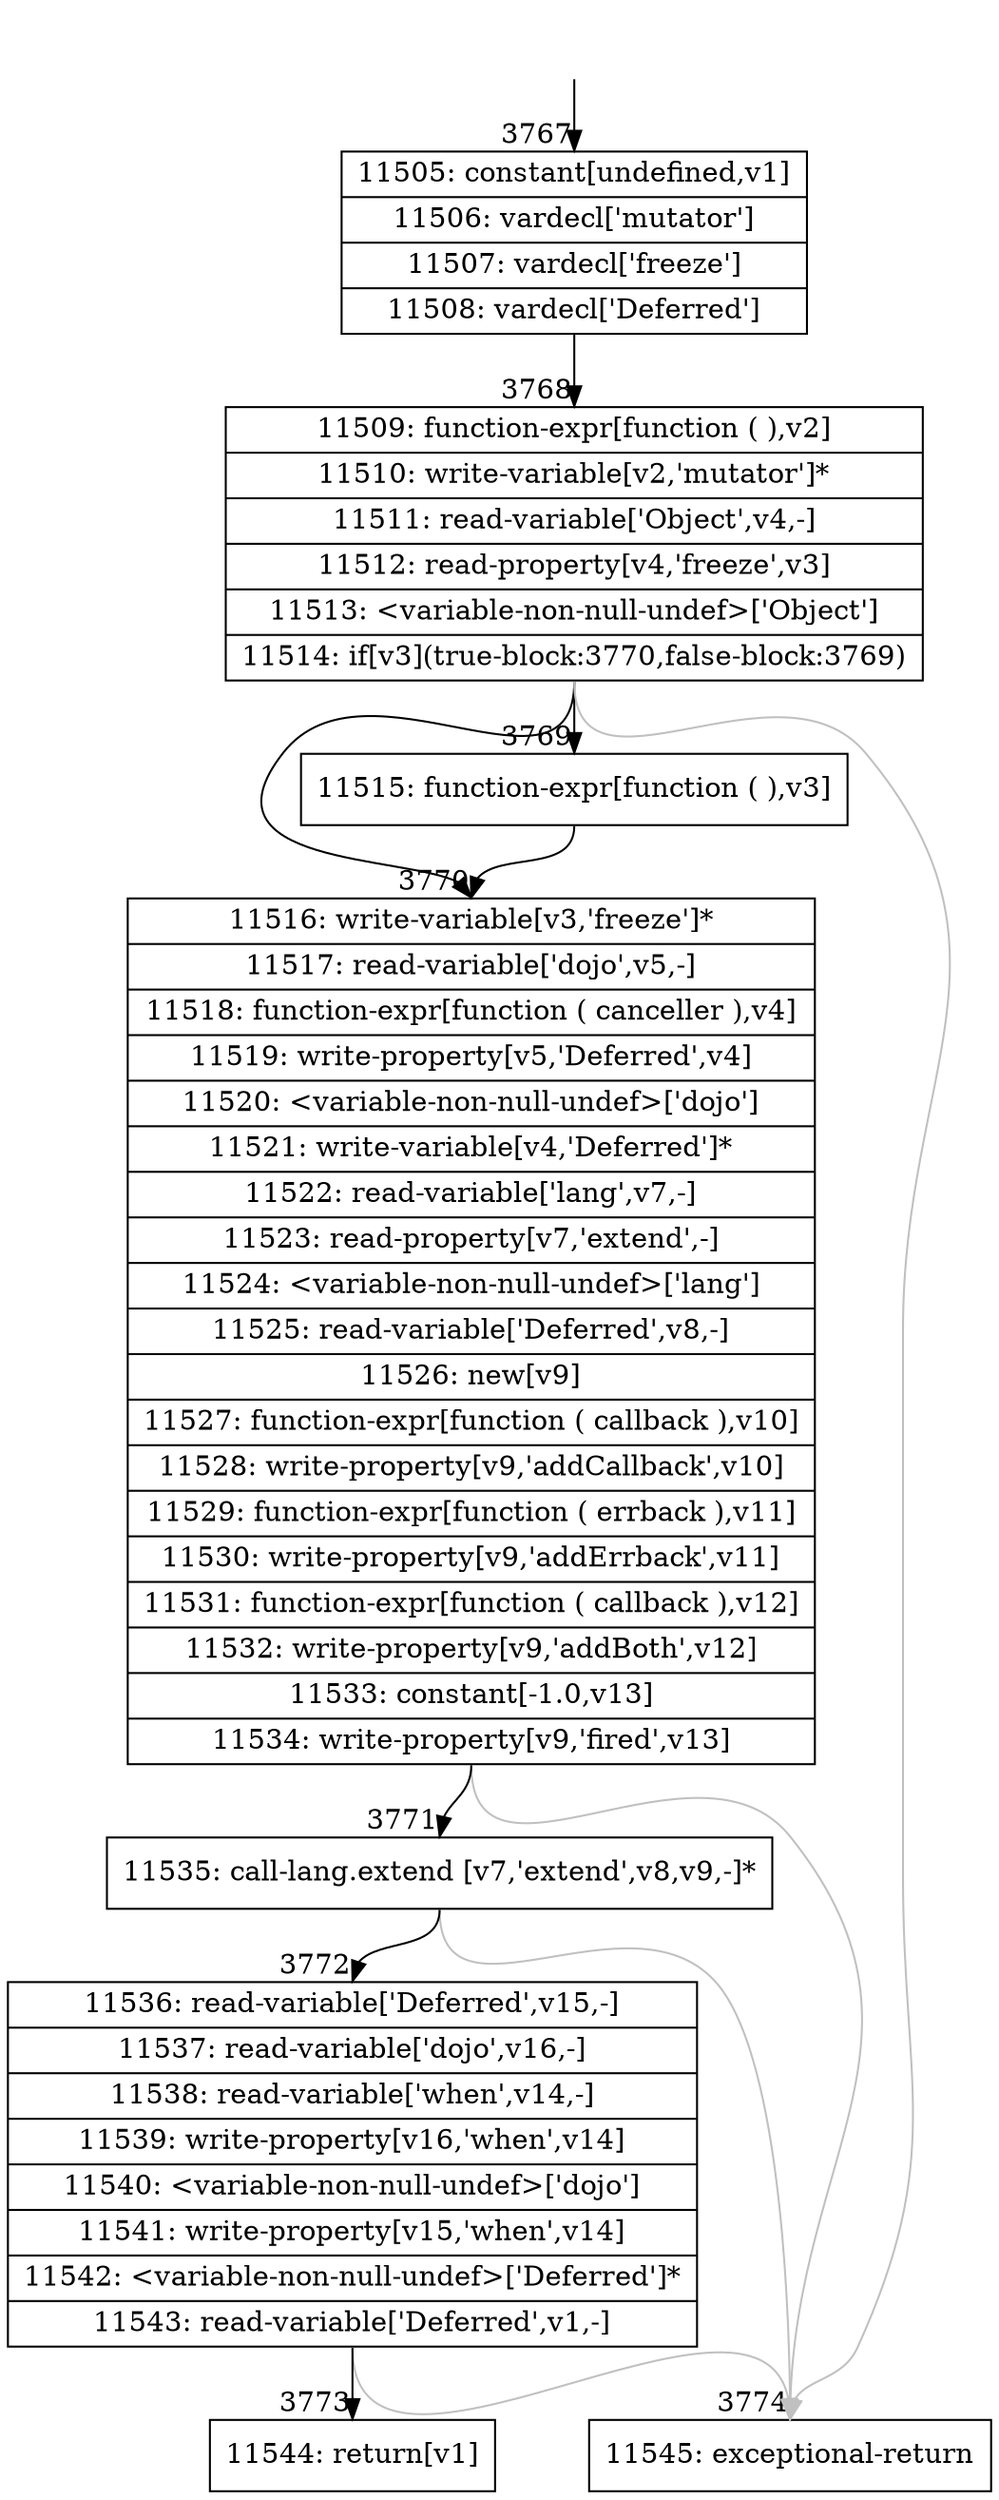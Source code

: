 digraph {
rankdir="TD"
BB_entry234[shape=none,label=""];
BB_entry234 -> BB3767 [tailport=s, headport=n, headlabel="    3767"]
BB3767 [shape=record label="{11505: constant[undefined,v1]|11506: vardecl['mutator']|11507: vardecl['freeze']|11508: vardecl['Deferred']}" ] 
BB3767 -> BB3768 [tailport=s, headport=n, headlabel="      3768"]
BB3768 [shape=record label="{11509: function-expr[function ( ),v2]|11510: write-variable[v2,'mutator']*|11511: read-variable['Object',v4,-]|11512: read-property[v4,'freeze',v3]|11513: \<variable-non-null-undef\>['Object']|11514: if[v3](true-block:3770,false-block:3769)}" ] 
BB3768 -> BB3770 [tailport=s, headport=n, headlabel="      3770"]
BB3768 -> BB3769 [tailport=s, headport=n, headlabel="      3769"]
BB3768 -> BB3774 [tailport=s, headport=n, color=gray, headlabel="      3774"]
BB3769 [shape=record label="{11515: function-expr[function ( ),v3]}" ] 
BB3769 -> BB3770 [tailport=s, headport=n]
BB3770 [shape=record label="{11516: write-variable[v3,'freeze']*|11517: read-variable['dojo',v5,-]|11518: function-expr[function ( canceller ),v4]|11519: write-property[v5,'Deferred',v4]|11520: \<variable-non-null-undef\>['dojo']|11521: write-variable[v4,'Deferred']*|11522: read-variable['lang',v7,-]|11523: read-property[v7,'extend',-]|11524: \<variable-non-null-undef\>['lang']|11525: read-variable['Deferred',v8,-]|11526: new[v9]|11527: function-expr[function ( callback ),v10]|11528: write-property[v9,'addCallback',v10]|11529: function-expr[function ( errback ),v11]|11530: write-property[v9,'addErrback',v11]|11531: function-expr[function ( callback ),v12]|11532: write-property[v9,'addBoth',v12]|11533: constant[-1.0,v13]|11534: write-property[v9,'fired',v13]}" ] 
BB3770 -> BB3771 [tailport=s, headport=n, headlabel="      3771"]
BB3770 -> BB3774 [tailport=s, headport=n, color=gray]
BB3771 [shape=record label="{11535: call-lang.extend [v7,'extend',v8,v9,-]*}" ] 
BB3771 -> BB3772 [tailport=s, headport=n, headlabel="      3772"]
BB3771 -> BB3774 [tailport=s, headport=n, color=gray]
BB3772 [shape=record label="{11536: read-variable['Deferred',v15,-]|11537: read-variable['dojo',v16,-]|11538: read-variable['when',v14,-]|11539: write-property[v16,'when',v14]|11540: \<variable-non-null-undef\>['dojo']|11541: write-property[v15,'when',v14]|11542: \<variable-non-null-undef\>['Deferred']*|11543: read-variable['Deferred',v1,-]}" ] 
BB3772 -> BB3773 [tailport=s, headport=n, headlabel="      3773"]
BB3772 -> BB3774 [tailport=s, headport=n, color=gray]
BB3773 [shape=record label="{11544: return[v1]}" ] 
BB3774 [shape=record label="{11545: exceptional-return}" ] 
//#$~ 4786
}
